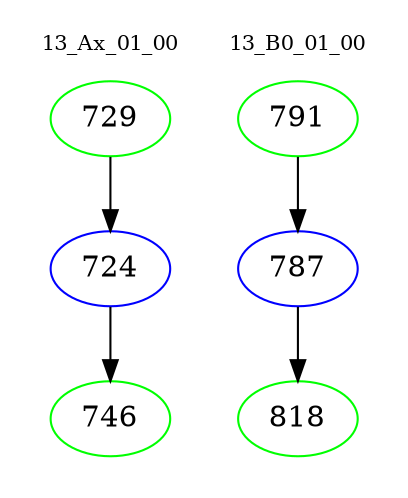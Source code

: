 digraph{
subgraph cluster_0 {
color = white
label = "13_Ax_01_00";
fontsize=10;
T0_729 [label="729", color="green"]
T0_729 -> T0_724 [color="black"]
T0_724 [label="724", color="blue"]
T0_724 -> T0_746 [color="black"]
T0_746 [label="746", color="green"]
}
subgraph cluster_1 {
color = white
label = "13_B0_01_00";
fontsize=10;
T1_791 [label="791", color="green"]
T1_791 -> T1_787 [color="black"]
T1_787 [label="787", color="blue"]
T1_787 -> T1_818 [color="black"]
T1_818 [label="818", color="green"]
}
}
